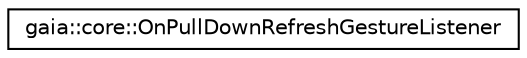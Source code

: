 digraph G
{
  edge [fontname="Helvetica",fontsize="10",labelfontname="Helvetica",labelfontsize="10"];
  node [fontname="Helvetica",fontsize="10",shape=record];
  rankdir=LR;
  Node1 [label="gaia::core::OnPullDownRefreshGestureListener",height=0.2,width=0.4,color="black", fillcolor="white", style="filled",URL="$dd/d49/classgaia_1_1core_1_1_on_pull_down_refresh_gesture_listener.html",tooltip="The listener that is used to notify when gestures occur."];
}
